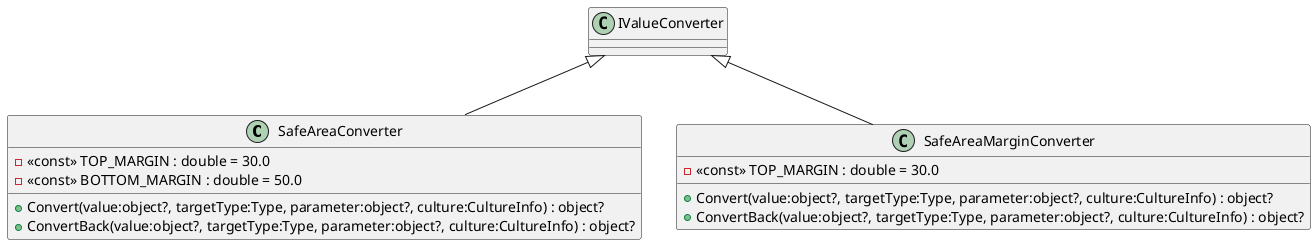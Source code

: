@startuml
class SafeAreaConverter {
    - <<const>> TOP_MARGIN : double = 30.0
    - <<const>> BOTTOM_MARGIN : double = 50.0
    + Convert(value:object?, targetType:Type, parameter:object?, culture:CultureInfo) : object?
    + ConvertBack(value:object?, targetType:Type, parameter:object?, culture:CultureInfo) : object?
}
class SafeAreaMarginConverter {
    - <<const>> TOP_MARGIN : double = 30.0
    + Convert(value:object?, targetType:Type, parameter:object?, culture:CultureInfo) : object?
    + ConvertBack(value:object?, targetType:Type, parameter:object?, culture:CultureInfo) : object?
}
IValueConverter <|-- SafeAreaConverter
IValueConverter <|-- SafeAreaMarginConverter
@enduml
